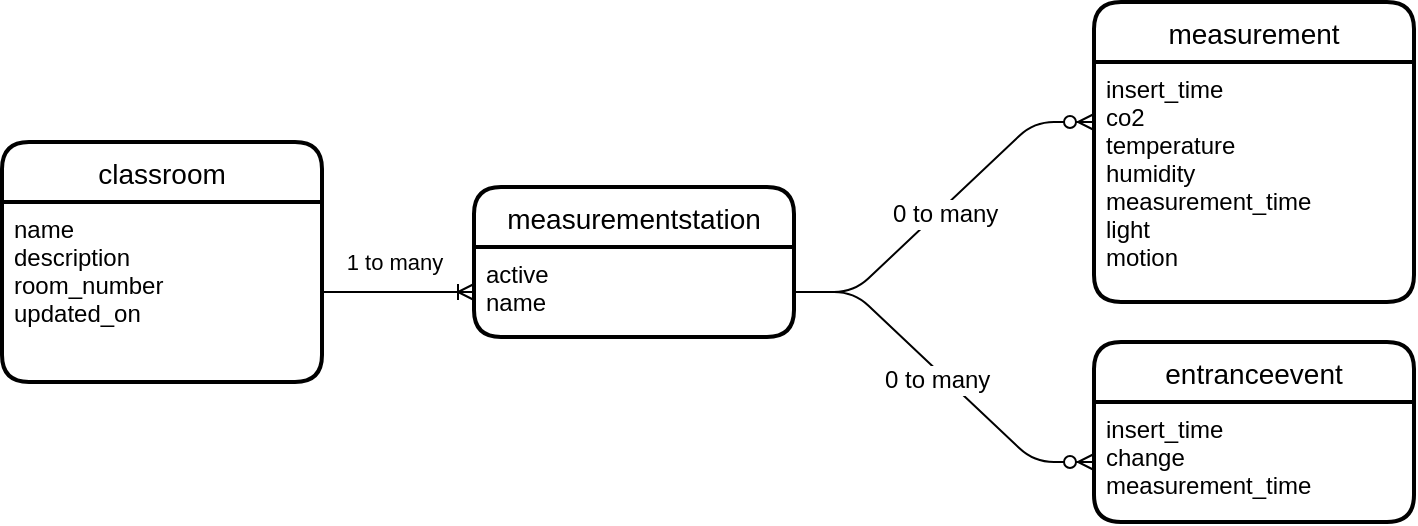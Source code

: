<mxfile version="17.4.2" type="device"><diagram id="R2lEEEUBdFMjLlhIrx00" name="Page-1"><mxGraphModel dx="1038" dy="649" grid="1" gridSize="10" guides="1" tooltips="1" connect="1" arrows="1" fold="1" page="1" pageScale="1" pageWidth="850" pageHeight="1100" math="0" shadow="0" extFonts="Permanent Marker^https://fonts.googleapis.com/css?family=Permanent+Marker"><root><mxCell id="0"/><mxCell id="1" parent="0"/><mxCell id="k9D24AA60xaHGk5A8dLt-16" value="entranceevent" style="swimlane;childLayout=stackLayout;horizontal=1;startSize=30;horizontalStack=0;rounded=1;fontSize=14;fontStyle=0;strokeWidth=2;resizeParent=0;resizeLast=1;shadow=0;dashed=0;align=center;" parent="1" vertex="1"><mxGeometry x="590" y="360" width="160" height="90" as="geometry"/></mxCell><mxCell id="k9D24AA60xaHGk5A8dLt-17" value="insert_time&#10;change&#10;measurement_time" style="align=left;strokeColor=none;fillColor=none;spacingLeft=4;fontSize=12;verticalAlign=top;resizable=0;rotatable=0;part=1;" parent="k9D24AA60xaHGk5A8dLt-16" vertex="1"><mxGeometry y="30" width="160" height="60" as="geometry"/></mxCell><mxCell id="k9D24AA60xaHGk5A8dLt-18" value="measurementstation" style="swimlane;childLayout=stackLayout;horizontal=1;startSize=30;horizontalStack=0;rounded=1;fontSize=14;fontStyle=0;strokeWidth=2;resizeParent=0;resizeLast=1;shadow=0;dashed=0;align=center;" parent="1" vertex="1"><mxGeometry x="280" y="282.5" width="160" height="75" as="geometry"/></mxCell><mxCell id="k9D24AA60xaHGk5A8dLt-19" value="active&#10;name" style="align=left;strokeColor=none;fillColor=none;spacingLeft=4;fontSize=12;verticalAlign=top;resizable=0;rotatable=0;part=1;" parent="k9D24AA60xaHGk5A8dLt-18" vertex="1"><mxGeometry y="30" width="160" height="45" as="geometry"/></mxCell><mxCell id="k9D24AA60xaHGk5A8dLt-22" value="measurement" style="swimlane;childLayout=stackLayout;horizontal=1;startSize=30;horizontalStack=0;rounded=1;fontSize=14;fontStyle=0;strokeWidth=2;resizeParent=0;resizeLast=1;shadow=0;dashed=0;align=center;" parent="1" vertex="1"><mxGeometry x="590" y="190" width="160" height="150" as="geometry"/></mxCell><mxCell id="k9D24AA60xaHGk5A8dLt-23" value="insert_time&#10;co2&#10;temperature&#10;humidity&#10;measurement_time&#10;light&#10;motion&#10;" style="align=left;strokeColor=none;fillColor=none;spacingLeft=4;fontSize=12;verticalAlign=top;resizable=0;rotatable=0;part=1;" parent="k9D24AA60xaHGk5A8dLt-22" vertex="1"><mxGeometry y="30" width="160" height="120" as="geometry"/></mxCell><mxCell id="k9D24AA60xaHGk5A8dLt-29" value="classroom" style="swimlane;childLayout=stackLayout;horizontal=1;startSize=30;horizontalStack=0;rounded=1;fontSize=14;fontStyle=0;strokeWidth=2;resizeParent=0;resizeLast=1;shadow=0;dashed=0;align=center;" parent="1" vertex="1"><mxGeometry x="44" y="260" width="160" height="120" as="geometry"/></mxCell><mxCell id="k9D24AA60xaHGk5A8dLt-30" value="name&#10;description&#10;room_number&#10;updated_on&#10;" style="align=left;strokeColor=none;fillColor=none;spacingLeft=4;fontSize=12;verticalAlign=top;resizable=0;rotatable=0;part=1;" parent="k9D24AA60xaHGk5A8dLt-29" vertex="1"><mxGeometry y="30" width="160" height="90" as="geometry"/></mxCell><mxCell id="PeQHtMh9PqbjWaWqM0e0-1" value="" style="edgeStyle=entityRelationEdgeStyle;fontSize=12;html=1;endArrow=ERoneToMany;rounded=0;exitX=1;exitY=0.5;exitDx=0;exitDy=0;entryX=0;entryY=0.5;entryDx=0;entryDy=0;" parent="1" source="k9D24AA60xaHGk5A8dLt-30" target="k9D24AA60xaHGk5A8dLt-19" edge="1"><mxGeometry width="100" height="100" relative="1" as="geometry"><mxPoint x="170" y="195.5" as="sourcePoint"/><mxPoint x="318.24" y="100" as="targetPoint"/></mxGeometry></mxCell><mxCell id="PeQHtMh9PqbjWaWqM0e0-2" value="1 to many" style="edgeLabel;html=1;align=center;verticalAlign=middle;resizable=0;points=[];" parent="PeQHtMh9PqbjWaWqM0e0-1" vertex="1" connectable="0"><mxGeometry x="-0.238" y="-3" relative="1" as="geometry"><mxPoint x="7" y="-18.0" as="offset"/></mxGeometry></mxCell><mxCell id="PeQHtMh9PqbjWaWqM0e0-3" value="" style="edgeStyle=entityRelationEdgeStyle;fontSize=12;html=1;endArrow=ERzeroToMany;endFill=1;exitX=1;exitY=0.5;exitDx=0;exitDy=0;entryX=0;entryY=0.25;entryDx=0;entryDy=0;" parent="1" source="k9D24AA60xaHGk5A8dLt-19" target="k9D24AA60xaHGk5A8dLt-23" edge="1"><mxGeometry width="100" height="100" relative="1" as="geometry"><mxPoint x="440" y="360" as="sourcePoint"/><mxPoint x="530" y="260" as="targetPoint"/></mxGeometry></mxCell><mxCell id="PeQHtMh9PqbjWaWqM0e0-4" value="0 to many&amp;nbsp;" style="text;html=1;align=center;verticalAlign=middle;resizable=0;points=[];labelBackgroundColor=#ffffff;" parent="PeQHtMh9PqbjWaWqM0e0-3" vertex="1" connectable="0"><mxGeometry x="-0.011" y="-3" relative="1" as="geometry"><mxPoint as="offset"/></mxGeometry></mxCell><mxCell id="PeQHtMh9PqbjWaWqM0e0-5" value="" style="edgeStyle=entityRelationEdgeStyle;fontSize=12;html=1;endArrow=ERzeroToMany;endFill=1;exitX=1;exitY=0.5;exitDx=0;exitDy=0;entryX=0;entryY=0.5;entryDx=0;entryDy=0;" parent="1" source="k9D24AA60xaHGk5A8dLt-19" target="k9D24AA60xaHGk5A8dLt-17" edge="1"><mxGeometry width="100" height="100" relative="1" as="geometry"><mxPoint x="450" y="375" as="sourcePoint"/><mxPoint x="600" y="237.5" as="targetPoint"/></mxGeometry></mxCell><mxCell id="PeQHtMh9PqbjWaWqM0e0-6" value="0 to many&amp;nbsp;" style="text;html=1;align=center;verticalAlign=middle;resizable=0;points=[];labelBackgroundColor=#ffffff;" parent="PeQHtMh9PqbjWaWqM0e0-5" vertex="1" connectable="0"><mxGeometry x="-0.011" y="-3" relative="1" as="geometry"><mxPoint as="offset"/></mxGeometry></mxCell></root></mxGraphModel></diagram></mxfile>